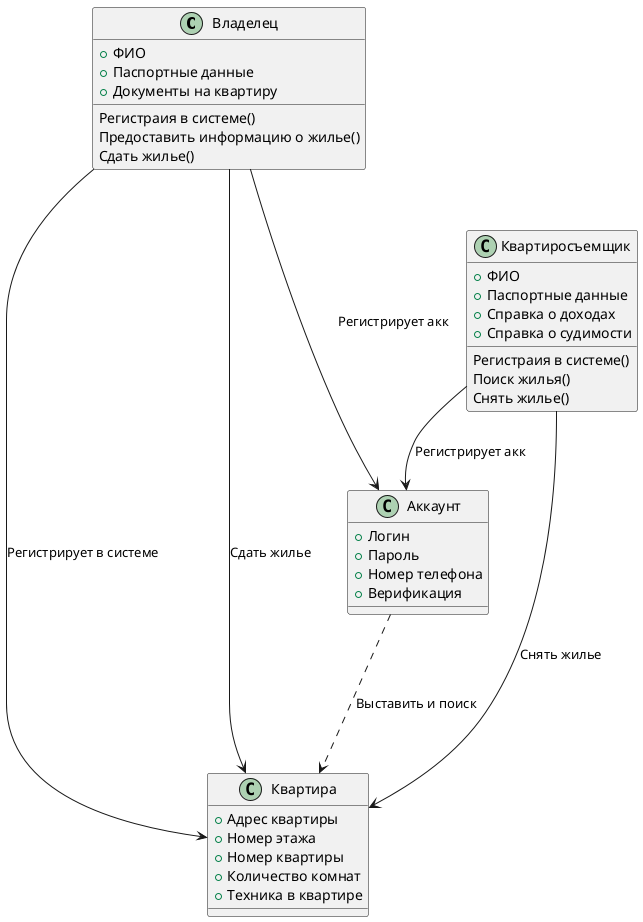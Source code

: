 @startuml d
class Владелец{
+ФИО
+Паспортные данные
+Документы на квартиру
Регистраия в системе()
Предоставить информацию о жилье()
Сдать жилье()
}

class Квартиросъемщик{
+ФИО
+Паспортные данные
+Справка о доходах
+Справка о судимости
Регистраия в системе()
Поиск жилья()
Снять жилье()
}

class Квартира{
+Адрес квартиры
+Номер этажа
+Номер квартиры
+Количество комнат
+Техника в квартире
}

class Аккаунт{
+Логин
+Пароль
+Номер телефона
+Верификация
}

Владелец ---> Аккаунт:Регистрирует акк
Квартиросъемщик --> Аккаунт:Регистрирует акк
Аккаунт ...> Квартира: Выставить и поиск 
Владелец ---> Квартира:Регистрирует в системе
Владелец ---> Квартира:Сдать жилье
Квартиросъемщик ---> Квартира: Снять жилье
@enduml